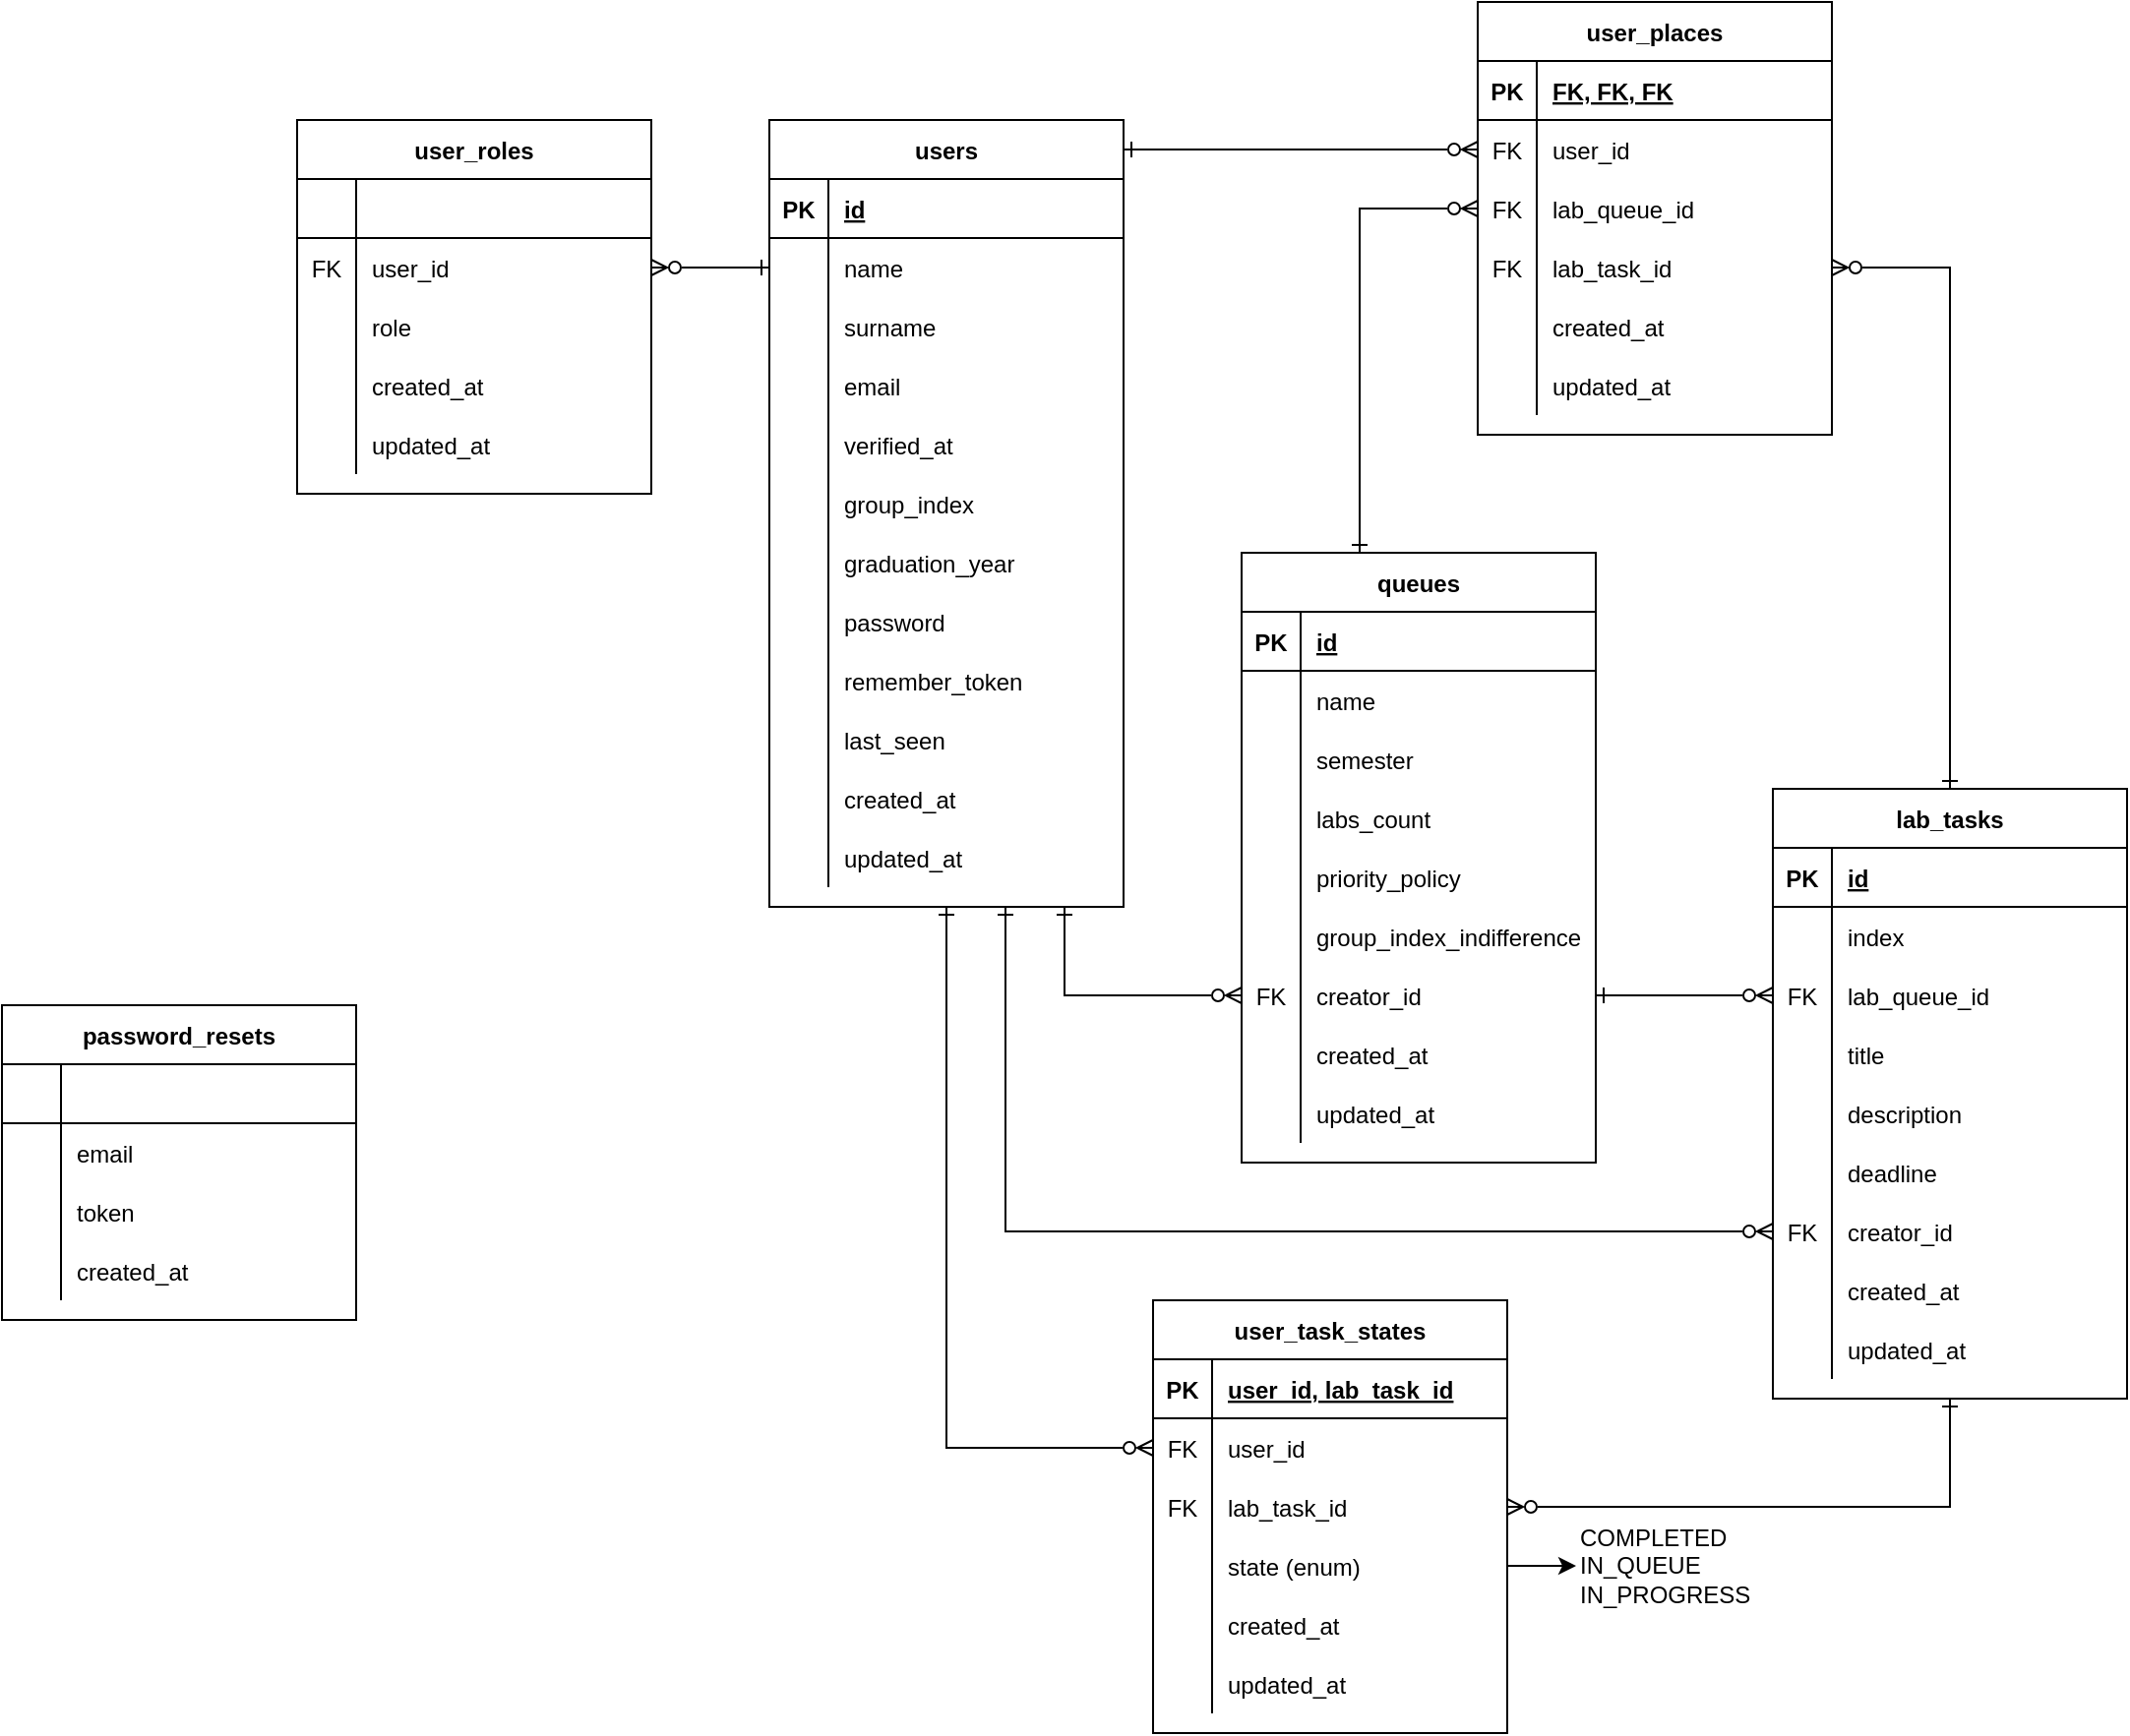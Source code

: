 <mxfile version="17.4.2" type="device"><diagram id="eSmCyZYWv-POi5Xibx4J" name="Page-1"><mxGraphModel dx="2073" dy="1035" grid="0" gridSize="10" guides="1" tooltips="1" connect="1" arrows="1" fold="1" page="0" pageScale="1" pageWidth="850" pageHeight="1100" math="0" shadow="0"><root><mxCell id="0"/><mxCell id="1" parent="0"/><mxCell id="dV7LH_QPgFNUmHeSNDw5-92" style="edgeStyle=orthogonalEdgeStyle;rounded=0;orthogonalLoop=1;jettySize=auto;html=1;startArrow=ERone;startFill=0;endArrow=ERzeroToMany;endFill=0;" parent="1" source="dV7LH_QPgFNUmHeSNDw5-1" target="dV7LH_QPgFNUmHeSNDw5-89" edge="1"><mxGeometry relative="1" as="geometry"><Array as="points"><mxPoint x="290" y="585"/></Array></mxGeometry></mxCell><mxCell id="4sEg2QqmneDxAvQaj70C-14" style="edgeStyle=orthogonalEdgeStyle;rounded=0;orthogonalLoop=1;jettySize=auto;html=1;endArrow=ERzeroToMany;endFill=0;startArrow=ERone;startFill=0;" parent="1" source="dV7LH_QPgFNUmHeSNDw5-1" target="4sEg2QqmneDxAvQaj70C-5" edge="1"><mxGeometry relative="1" as="geometry"><Array as="points"><mxPoint x="380" y="155"/><mxPoint x="380" y="155"/></Array></mxGeometry></mxCell><mxCell id="dV7LH_QPgFNUmHeSNDw5-1" value="users" style="shape=table;startSize=30;container=1;collapsible=1;childLayout=tableLayout;fixedRows=1;rowLines=0;fontStyle=1;align=center;resizeLast=1;" parent="1" vertex="1"><mxGeometry x="140" y="140" width="180" height="400" as="geometry"/></mxCell><mxCell id="dV7LH_QPgFNUmHeSNDw5-2" value="" style="shape=tableRow;horizontal=0;startSize=0;swimlaneHead=0;swimlaneBody=0;fillColor=none;collapsible=0;dropTarget=0;points=[[0,0.5],[1,0.5]];portConstraint=eastwest;top=0;left=0;right=0;bottom=1;" parent="dV7LH_QPgFNUmHeSNDw5-1" vertex="1"><mxGeometry y="30" width="180" height="30" as="geometry"/></mxCell><mxCell id="dV7LH_QPgFNUmHeSNDw5-3" value="PK" style="shape=partialRectangle;connectable=0;fillColor=none;top=0;left=0;bottom=0;right=0;fontStyle=1;overflow=hidden;" parent="dV7LH_QPgFNUmHeSNDw5-2" vertex="1"><mxGeometry width="30" height="30" as="geometry"><mxRectangle width="30" height="30" as="alternateBounds"/></mxGeometry></mxCell><mxCell id="dV7LH_QPgFNUmHeSNDw5-4" value="id" style="shape=partialRectangle;connectable=0;fillColor=none;top=0;left=0;bottom=0;right=0;align=left;spacingLeft=6;fontStyle=5;overflow=hidden;" parent="dV7LH_QPgFNUmHeSNDw5-2" vertex="1"><mxGeometry x="30" width="150" height="30" as="geometry"><mxRectangle width="150" height="30" as="alternateBounds"/></mxGeometry></mxCell><mxCell id="dV7LH_QPgFNUmHeSNDw5-5" value="" style="shape=tableRow;horizontal=0;startSize=0;swimlaneHead=0;swimlaneBody=0;fillColor=none;collapsible=0;dropTarget=0;points=[[0,0.5],[1,0.5]];portConstraint=eastwest;top=0;left=0;right=0;bottom=0;" parent="dV7LH_QPgFNUmHeSNDw5-1" vertex="1"><mxGeometry y="60" width="180" height="30" as="geometry"/></mxCell><mxCell id="dV7LH_QPgFNUmHeSNDw5-6" value="" style="shape=partialRectangle;connectable=0;fillColor=none;top=0;left=0;bottom=0;right=0;editable=1;overflow=hidden;" parent="dV7LH_QPgFNUmHeSNDw5-5" vertex="1"><mxGeometry width="30" height="30" as="geometry"><mxRectangle width="30" height="30" as="alternateBounds"/></mxGeometry></mxCell><mxCell id="dV7LH_QPgFNUmHeSNDw5-7" value="name" style="shape=partialRectangle;connectable=0;fillColor=none;top=0;left=0;bottom=0;right=0;align=left;spacingLeft=6;overflow=hidden;" parent="dV7LH_QPgFNUmHeSNDw5-5" vertex="1"><mxGeometry x="30" width="150" height="30" as="geometry"><mxRectangle width="150" height="30" as="alternateBounds"/></mxGeometry></mxCell><mxCell id="dV7LH_QPgFNUmHeSNDw5-8" value="" style="shape=tableRow;horizontal=0;startSize=0;swimlaneHead=0;swimlaneBody=0;fillColor=none;collapsible=0;dropTarget=0;points=[[0,0.5],[1,0.5]];portConstraint=eastwest;top=0;left=0;right=0;bottom=0;" parent="dV7LH_QPgFNUmHeSNDw5-1" vertex="1"><mxGeometry y="90" width="180" height="30" as="geometry"/></mxCell><mxCell id="dV7LH_QPgFNUmHeSNDw5-9" value="" style="shape=partialRectangle;connectable=0;fillColor=none;top=0;left=0;bottom=0;right=0;editable=1;overflow=hidden;" parent="dV7LH_QPgFNUmHeSNDw5-8" vertex="1"><mxGeometry width="30" height="30" as="geometry"><mxRectangle width="30" height="30" as="alternateBounds"/></mxGeometry></mxCell><mxCell id="dV7LH_QPgFNUmHeSNDw5-10" value="surname" style="shape=partialRectangle;connectable=0;fillColor=none;top=0;left=0;bottom=0;right=0;align=left;spacingLeft=6;overflow=hidden;" parent="dV7LH_QPgFNUmHeSNDw5-8" vertex="1"><mxGeometry x="30" width="150" height="30" as="geometry"><mxRectangle width="150" height="30" as="alternateBounds"/></mxGeometry></mxCell><mxCell id="dV7LH_QPgFNUmHeSNDw5-11" value="" style="shape=tableRow;horizontal=0;startSize=0;swimlaneHead=0;swimlaneBody=0;fillColor=none;collapsible=0;dropTarget=0;points=[[0,0.5],[1,0.5]];portConstraint=eastwest;top=0;left=0;right=0;bottom=0;" parent="dV7LH_QPgFNUmHeSNDw5-1" vertex="1"><mxGeometry y="120" width="180" height="30" as="geometry"/></mxCell><mxCell id="dV7LH_QPgFNUmHeSNDw5-12" value="" style="shape=partialRectangle;connectable=0;fillColor=none;top=0;left=0;bottom=0;right=0;editable=1;overflow=hidden;" parent="dV7LH_QPgFNUmHeSNDw5-11" vertex="1"><mxGeometry width="30" height="30" as="geometry"><mxRectangle width="30" height="30" as="alternateBounds"/></mxGeometry></mxCell><mxCell id="dV7LH_QPgFNUmHeSNDw5-13" value="email" style="shape=partialRectangle;connectable=0;fillColor=none;top=0;left=0;bottom=0;right=0;align=left;spacingLeft=6;overflow=hidden;" parent="dV7LH_QPgFNUmHeSNDw5-11" vertex="1"><mxGeometry x="30" width="150" height="30" as="geometry"><mxRectangle width="150" height="30" as="alternateBounds"/></mxGeometry></mxCell><mxCell id="dV7LH_QPgFNUmHeSNDw5-33" value="" style="shape=tableRow;horizontal=0;startSize=0;swimlaneHead=0;swimlaneBody=0;fillColor=none;collapsible=0;dropTarget=0;points=[[0,0.5],[1,0.5]];portConstraint=eastwest;top=0;left=0;right=0;bottom=0;" parent="dV7LH_QPgFNUmHeSNDw5-1" vertex="1"><mxGeometry y="150" width="180" height="30" as="geometry"/></mxCell><mxCell id="dV7LH_QPgFNUmHeSNDw5-34" value="" style="shape=partialRectangle;connectable=0;fillColor=none;top=0;left=0;bottom=0;right=0;editable=1;overflow=hidden;" parent="dV7LH_QPgFNUmHeSNDw5-33" vertex="1"><mxGeometry width="30" height="30" as="geometry"><mxRectangle width="30" height="30" as="alternateBounds"/></mxGeometry></mxCell><mxCell id="dV7LH_QPgFNUmHeSNDw5-35" value="verified_at" style="shape=partialRectangle;connectable=0;fillColor=none;top=0;left=0;bottom=0;right=0;align=left;spacingLeft=6;overflow=hidden;" parent="dV7LH_QPgFNUmHeSNDw5-33" vertex="1"><mxGeometry x="30" width="150" height="30" as="geometry"><mxRectangle width="150" height="30" as="alternateBounds"/></mxGeometry></mxCell><mxCell id="dV7LH_QPgFNUmHeSNDw5-14" value="" style="shape=tableRow;horizontal=0;startSize=0;swimlaneHead=0;swimlaneBody=0;fillColor=none;collapsible=0;dropTarget=0;points=[[0,0.5],[1,0.5]];portConstraint=eastwest;top=0;left=0;right=0;bottom=0;" parent="dV7LH_QPgFNUmHeSNDw5-1" vertex="1"><mxGeometry y="180" width="180" height="30" as="geometry"/></mxCell><mxCell id="dV7LH_QPgFNUmHeSNDw5-15" value="" style="shape=partialRectangle;connectable=0;fillColor=none;top=0;left=0;bottom=0;right=0;editable=1;overflow=hidden;" parent="dV7LH_QPgFNUmHeSNDw5-14" vertex="1"><mxGeometry width="30" height="30" as="geometry"><mxRectangle width="30" height="30" as="alternateBounds"/></mxGeometry></mxCell><mxCell id="dV7LH_QPgFNUmHeSNDw5-16" value="group_index" style="shape=partialRectangle;connectable=0;fillColor=none;top=0;left=0;bottom=0;right=0;align=left;spacingLeft=6;overflow=hidden;" parent="dV7LH_QPgFNUmHeSNDw5-14" vertex="1"><mxGeometry x="30" width="150" height="30" as="geometry"><mxRectangle width="150" height="30" as="alternateBounds"/></mxGeometry></mxCell><mxCell id="dV7LH_QPgFNUmHeSNDw5-36" value="" style="shape=tableRow;horizontal=0;startSize=0;swimlaneHead=0;swimlaneBody=0;fillColor=none;collapsible=0;dropTarget=0;points=[[0,0.5],[1,0.5]];portConstraint=eastwest;top=0;left=0;right=0;bottom=0;" parent="dV7LH_QPgFNUmHeSNDw5-1" vertex="1"><mxGeometry y="210" width="180" height="30" as="geometry"/></mxCell><mxCell id="dV7LH_QPgFNUmHeSNDw5-37" value="" style="shape=partialRectangle;connectable=0;fillColor=none;top=0;left=0;bottom=0;right=0;editable=1;overflow=hidden;" parent="dV7LH_QPgFNUmHeSNDw5-36" vertex="1"><mxGeometry width="30" height="30" as="geometry"><mxRectangle width="30" height="30" as="alternateBounds"/></mxGeometry></mxCell><mxCell id="dV7LH_QPgFNUmHeSNDw5-38" value="graduation_year" style="shape=partialRectangle;connectable=0;fillColor=none;top=0;left=0;bottom=0;right=0;align=left;spacingLeft=6;overflow=hidden;" parent="dV7LH_QPgFNUmHeSNDw5-36" vertex="1"><mxGeometry x="30" width="150" height="30" as="geometry"><mxRectangle width="150" height="30" as="alternateBounds"/></mxGeometry></mxCell><mxCell id="dV7LH_QPgFNUmHeSNDw5-39" value="" style="shape=tableRow;horizontal=0;startSize=0;swimlaneHead=0;swimlaneBody=0;fillColor=none;collapsible=0;dropTarget=0;points=[[0,0.5],[1,0.5]];portConstraint=eastwest;top=0;left=0;right=0;bottom=0;" parent="dV7LH_QPgFNUmHeSNDw5-1" vertex="1"><mxGeometry y="240" width="180" height="30" as="geometry"/></mxCell><mxCell id="dV7LH_QPgFNUmHeSNDw5-40" value="" style="shape=partialRectangle;connectable=0;fillColor=none;top=0;left=0;bottom=0;right=0;editable=1;overflow=hidden;" parent="dV7LH_QPgFNUmHeSNDw5-39" vertex="1"><mxGeometry width="30" height="30" as="geometry"><mxRectangle width="30" height="30" as="alternateBounds"/></mxGeometry></mxCell><mxCell id="dV7LH_QPgFNUmHeSNDw5-41" value="password" style="shape=partialRectangle;connectable=0;fillColor=none;top=0;left=0;bottom=0;right=0;align=left;spacingLeft=6;overflow=hidden;" parent="dV7LH_QPgFNUmHeSNDw5-39" vertex="1"><mxGeometry x="30" width="150" height="30" as="geometry"><mxRectangle width="150" height="30" as="alternateBounds"/></mxGeometry></mxCell><mxCell id="dV7LH_QPgFNUmHeSNDw5-45" value="" style="shape=tableRow;horizontal=0;startSize=0;swimlaneHead=0;swimlaneBody=0;fillColor=none;collapsible=0;dropTarget=0;points=[[0,0.5],[1,0.5]];portConstraint=eastwest;top=0;left=0;right=0;bottom=0;" parent="dV7LH_QPgFNUmHeSNDw5-1" vertex="1"><mxGeometry y="270" width="180" height="30" as="geometry"/></mxCell><mxCell id="dV7LH_QPgFNUmHeSNDw5-46" value="" style="shape=partialRectangle;connectable=0;fillColor=none;top=0;left=0;bottom=0;right=0;editable=1;overflow=hidden;" parent="dV7LH_QPgFNUmHeSNDw5-45" vertex="1"><mxGeometry width="30" height="30" as="geometry"><mxRectangle width="30" height="30" as="alternateBounds"/></mxGeometry></mxCell><mxCell id="dV7LH_QPgFNUmHeSNDw5-47" value="remember_token" style="shape=partialRectangle;connectable=0;fillColor=none;top=0;left=0;bottom=0;right=0;align=left;spacingLeft=6;overflow=hidden;" parent="dV7LH_QPgFNUmHeSNDw5-45" vertex="1"><mxGeometry x="30" width="150" height="30" as="geometry"><mxRectangle width="150" height="30" as="alternateBounds"/></mxGeometry></mxCell><mxCell id="dV7LH_QPgFNUmHeSNDw5-64" value="" style="shape=tableRow;horizontal=0;startSize=0;swimlaneHead=0;swimlaneBody=0;fillColor=none;collapsible=0;dropTarget=0;points=[[0,0.5],[1,0.5]];portConstraint=eastwest;top=0;left=0;right=0;bottom=0;" parent="dV7LH_QPgFNUmHeSNDw5-1" vertex="1"><mxGeometry y="300" width="180" height="30" as="geometry"/></mxCell><mxCell id="dV7LH_QPgFNUmHeSNDw5-65" value="" style="shape=partialRectangle;connectable=0;fillColor=none;top=0;left=0;bottom=0;right=0;editable=1;overflow=hidden;" parent="dV7LH_QPgFNUmHeSNDw5-64" vertex="1"><mxGeometry width="30" height="30" as="geometry"><mxRectangle width="30" height="30" as="alternateBounds"/></mxGeometry></mxCell><mxCell id="dV7LH_QPgFNUmHeSNDw5-66" value="last_seen" style="shape=partialRectangle;connectable=0;fillColor=none;top=0;left=0;bottom=0;right=0;align=left;spacingLeft=6;overflow=hidden;" parent="dV7LH_QPgFNUmHeSNDw5-64" vertex="1"><mxGeometry x="30" width="150" height="30" as="geometry"><mxRectangle width="150" height="30" as="alternateBounds"/></mxGeometry></mxCell><mxCell id="dV7LH_QPgFNUmHeSNDw5-42" value="" style="shape=tableRow;horizontal=0;startSize=0;swimlaneHead=0;swimlaneBody=0;fillColor=none;collapsible=0;dropTarget=0;points=[[0,0.5],[1,0.5]];portConstraint=eastwest;top=0;left=0;right=0;bottom=0;" parent="dV7LH_QPgFNUmHeSNDw5-1" vertex="1"><mxGeometry y="330" width="180" height="30" as="geometry"/></mxCell><mxCell id="dV7LH_QPgFNUmHeSNDw5-43" value="" style="shape=partialRectangle;connectable=0;fillColor=none;top=0;left=0;bottom=0;right=0;editable=1;overflow=hidden;" parent="dV7LH_QPgFNUmHeSNDw5-42" vertex="1"><mxGeometry width="30" height="30" as="geometry"><mxRectangle width="30" height="30" as="alternateBounds"/></mxGeometry></mxCell><mxCell id="dV7LH_QPgFNUmHeSNDw5-44" value="created_at" style="shape=partialRectangle;connectable=0;fillColor=none;top=0;left=0;bottom=0;right=0;align=left;spacingLeft=6;overflow=hidden;" parent="dV7LH_QPgFNUmHeSNDw5-42" vertex="1"><mxGeometry x="30" width="150" height="30" as="geometry"><mxRectangle width="150" height="30" as="alternateBounds"/></mxGeometry></mxCell><mxCell id="dV7LH_QPgFNUmHeSNDw5-48" value="" style="shape=tableRow;horizontal=0;startSize=0;swimlaneHead=0;swimlaneBody=0;fillColor=none;collapsible=0;dropTarget=0;points=[[0,0.5],[1,0.5]];portConstraint=eastwest;top=0;left=0;right=0;bottom=0;" parent="dV7LH_QPgFNUmHeSNDw5-1" vertex="1"><mxGeometry y="360" width="180" height="30" as="geometry"/></mxCell><mxCell id="dV7LH_QPgFNUmHeSNDw5-49" value="" style="shape=partialRectangle;connectable=0;fillColor=none;top=0;left=0;bottom=0;right=0;editable=1;overflow=hidden;" parent="dV7LH_QPgFNUmHeSNDw5-48" vertex="1"><mxGeometry width="30" height="30" as="geometry"><mxRectangle width="30" height="30" as="alternateBounds"/></mxGeometry></mxCell><mxCell id="dV7LH_QPgFNUmHeSNDw5-50" value="updated_at" style="shape=partialRectangle;connectable=0;fillColor=none;top=0;left=0;bottom=0;right=0;align=left;spacingLeft=6;overflow=hidden;" parent="dV7LH_QPgFNUmHeSNDw5-48" vertex="1"><mxGeometry x="30" width="150" height="30" as="geometry"><mxRectangle width="150" height="30" as="alternateBounds"/></mxGeometry></mxCell><mxCell id="dV7LH_QPgFNUmHeSNDw5-51" value="password_resets" style="shape=table;startSize=30;container=1;collapsible=1;childLayout=tableLayout;fixedRows=1;rowLines=0;fontStyle=1;align=center;resizeLast=1;" parent="1" vertex="1"><mxGeometry x="-250" y="590" width="180" height="160" as="geometry"/></mxCell><mxCell id="dV7LH_QPgFNUmHeSNDw5-52" value="" style="shape=tableRow;horizontal=0;startSize=0;swimlaneHead=0;swimlaneBody=0;fillColor=none;collapsible=0;dropTarget=0;points=[[0,0.5],[1,0.5]];portConstraint=eastwest;top=0;left=0;right=0;bottom=1;" parent="dV7LH_QPgFNUmHeSNDw5-51" vertex="1"><mxGeometry y="30" width="180" height="30" as="geometry"/></mxCell><mxCell id="dV7LH_QPgFNUmHeSNDw5-53" value="" style="shape=partialRectangle;connectable=0;fillColor=none;top=0;left=0;bottom=0;right=0;fontStyle=1;overflow=hidden;" parent="dV7LH_QPgFNUmHeSNDw5-52" vertex="1"><mxGeometry width="30" height="30" as="geometry"><mxRectangle width="30" height="30" as="alternateBounds"/></mxGeometry></mxCell><mxCell id="dV7LH_QPgFNUmHeSNDw5-54" value="" style="shape=partialRectangle;connectable=0;fillColor=none;top=0;left=0;bottom=0;right=0;align=left;spacingLeft=6;fontStyle=5;overflow=hidden;" parent="dV7LH_QPgFNUmHeSNDw5-52" vertex="1"><mxGeometry x="30" width="150" height="30" as="geometry"><mxRectangle width="150" height="30" as="alternateBounds"/></mxGeometry></mxCell><mxCell id="dV7LH_QPgFNUmHeSNDw5-55" value="" style="shape=tableRow;horizontal=0;startSize=0;swimlaneHead=0;swimlaneBody=0;fillColor=none;collapsible=0;dropTarget=0;points=[[0,0.5],[1,0.5]];portConstraint=eastwest;top=0;left=0;right=0;bottom=0;" parent="dV7LH_QPgFNUmHeSNDw5-51" vertex="1"><mxGeometry y="60" width="180" height="30" as="geometry"/></mxCell><mxCell id="dV7LH_QPgFNUmHeSNDw5-56" value="" style="shape=partialRectangle;connectable=0;fillColor=none;top=0;left=0;bottom=0;right=0;editable=1;overflow=hidden;" parent="dV7LH_QPgFNUmHeSNDw5-55" vertex="1"><mxGeometry width="30" height="30" as="geometry"><mxRectangle width="30" height="30" as="alternateBounds"/></mxGeometry></mxCell><mxCell id="dV7LH_QPgFNUmHeSNDw5-57" value="email" style="shape=partialRectangle;connectable=0;fillColor=none;top=0;left=0;bottom=0;right=0;align=left;spacingLeft=6;overflow=hidden;" parent="dV7LH_QPgFNUmHeSNDw5-55" vertex="1"><mxGeometry x="30" width="150" height="30" as="geometry"><mxRectangle width="150" height="30" as="alternateBounds"/></mxGeometry></mxCell><mxCell id="dV7LH_QPgFNUmHeSNDw5-58" value="" style="shape=tableRow;horizontal=0;startSize=0;swimlaneHead=0;swimlaneBody=0;fillColor=none;collapsible=0;dropTarget=0;points=[[0,0.5],[1,0.5]];portConstraint=eastwest;top=0;left=0;right=0;bottom=0;" parent="dV7LH_QPgFNUmHeSNDw5-51" vertex="1"><mxGeometry y="90" width="180" height="30" as="geometry"/></mxCell><mxCell id="dV7LH_QPgFNUmHeSNDw5-59" value="" style="shape=partialRectangle;connectable=0;fillColor=none;top=0;left=0;bottom=0;right=0;editable=1;overflow=hidden;" parent="dV7LH_QPgFNUmHeSNDw5-58" vertex="1"><mxGeometry width="30" height="30" as="geometry"><mxRectangle width="30" height="30" as="alternateBounds"/></mxGeometry></mxCell><mxCell id="dV7LH_QPgFNUmHeSNDw5-60" value="token" style="shape=partialRectangle;connectable=0;fillColor=none;top=0;left=0;bottom=0;right=0;align=left;spacingLeft=6;overflow=hidden;" parent="dV7LH_QPgFNUmHeSNDw5-58" vertex="1"><mxGeometry x="30" width="150" height="30" as="geometry"><mxRectangle width="150" height="30" as="alternateBounds"/></mxGeometry></mxCell><mxCell id="dV7LH_QPgFNUmHeSNDw5-61" value="" style="shape=tableRow;horizontal=0;startSize=0;swimlaneHead=0;swimlaneBody=0;fillColor=none;collapsible=0;dropTarget=0;points=[[0,0.5],[1,0.5]];portConstraint=eastwest;top=0;left=0;right=0;bottom=0;" parent="dV7LH_QPgFNUmHeSNDw5-51" vertex="1"><mxGeometry y="120" width="180" height="30" as="geometry"/></mxCell><mxCell id="dV7LH_QPgFNUmHeSNDw5-62" value="" style="shape=partialRectangle;connectable=0;fillColor=none;top=0;left=0;bottom=0;right=0;editable=1;overflow=hidden;" parent="dV7LH_QPgFNUmHeSNDw5-61" vertex="1"><mxGeometry width="30" height="30" as="geometry"><mxRectangle width="30" height="30" as="alternateBounds"/></mxGeometry></mxCell><mxCell id="dV7LH_QPgFNUmHeSNDw5-63" value="created_at" style="shape=partialRectangle;connectable=0;fillColor=none;top=0;left=0;bottom=0;right=0;align=left;spacingLeft=6;overflow=hidden;" parent="dV7LH_QPgFNUmHeSNDw5-61" vertex="1"><mxGeometry x="30" width="150" height="30" as="geometry"><mxRectangle width="150" height="30" as="alternateBounds"/></mxGeometry></mxCell><mxCell id="dV7LH_QPgFNUmHeSNDw5-67" value="queues" style="shape=table;startSize=30;container=1;collapsible=1;childLayout=tableLayout;fixedRows=1;rowLines=0;fontStyle=1;align=center;resizeLast=1;" parent="1" vertex="1"><mxGeometry x="380" y="360" width="180" height="310" as="geometry"/></mxCell><mxCell id="dV7LH_QPgFNUmHeSNDw5-68" value="" style="shape=tableRow;horizontal=0;startSize=0;swimlaneHead=0;swimlaneBody=0;fillColor=none;collapsible=0;dropTarget=0;points=[[0,0.5],[1,0.5]];portConstraint=eastwest;top=0;left=0;right=0;bottom=1;" parent="dV7LH_QPgFNUmHeSNDw5-67" vertex="1"><mxGeometry y="30" width="180" height="30" as="geometry"/></mxCell><mxCell id="dV7LH_QPgFNUmHeSNDw5-69" value="PK" style="shape=partialRectangle;connectable=0;fillColor=none;top=0;left=0;bottom=0;right=0;fontStyle=1;overflow=hidden;" parent="dV7LH_QPgFNUmHeSNDw5-68" vertex="1"><mxGeometry width="30" height="30" as="geometry"><mxRectangle width="30" height="30" as="alternateBounds"/></mxGeometry></mxCell><mxCell id="dV7LH_QPgFNUmHeSNDw5-70" value="id" style="shape=partialRectangle;connectable=0;fillColor=none;top=0;left=0;bottom=0;right=0;align=left;spacingLeft=6;fontStyle=5;overflow=hidden;" parent="dV7LH_QPgFNUmHeSNDw5-68" vertex="1"><mxGeometry x="30" width="150" height="30" as="geometry"><mxRectangle width="150" height="30" as="alternateBounds"/></mxGeometry></mxCell><mxCell id="dV7LH_QPgFNUmHeSNDw5-71" value="" style="shape=tableRow;horizontal=0;startSize=0;swimlaneHead=0;swimlaneBody=0;fillColor=none;collapsible=0;dropTarget=0;points=[[0,0.5],[1,0.5]];portConstraint=eastwest;top=0;left=0;right=0;bottom=0;" parent="dV7LH_QPgFNUmHeSNDw5-67" vertex="1"><mxGeometry y="60" width="180" height="30" as="geometry"/></mxCell><mxCell id="dV7LH_QPgFNUmHeSNDw5-72" value="" style="shape=partialRectangle;connectable=0;fillColor=none;top=0;left=0;bottom=0;right=0;editable=1;overflow=hidden;" parent="dV7LH_QPgFNUmHeSNDw5-71" vertex="1"><mxGeometry width="30" height="30" as="geometry"><mxRectangle width="30" height="30" as="alternateBounds"/></mxGeometry></mxCell><mxCell id="dV7LH_QPgFNUmHeSNDw5-73" value="name" style="shape=partialRectangle;connectable=0;fillColor=none;top=0;left=0;bottom=0;right=0;align=left;spacingLeft=6;overflow=hidden;" parent="dV7LH_QPgFNUmHeSNDw5-71" vertex="1"><mxGeometry x="30" width="150" height="30" as="geometry"><mxRectangle width="150" height="30" as="alternateBounds"/></mxGeometry></mxCell><mxCell id="dV7LH_QPgFNUmHeSNDw5-93" value="" style="shape=tableRow;horizontal=0;startSize=0;swimlaneHead=0;swimlaneBody=0;fillColor=none;collapsible=0;dropTarget=0;points=[[0,0.5],[1,0.5]];portConstraint=eastwest;top=0;left=0;right=0;bottom=0;" parent="dV7LH_QPgFNUmHeSNDw5-67" vertex="1"><mxGeometry y="90" width="180" height="30" as="geometry"/></mxCell><mxCell id="dV7LH_QPgFNUmHeSNDw5-94" value="" style="shape=partialRectangle;connectable=0;fillColor=none;top=0;left=0;bottom=0;right=0;editable=1;overflow=hidden;" parent="dV7LH_QPgFNUmHeSNDw5-93" vertex="1"><mxGeometry width="30" height="30" as="geometry"><mxRectangle width="30" height="30" as="alternateBounds"/></mxGeometry></mxCell><mxCell id="dV7LH_QPgFNUmHeSNDw5-95" value="semester" style="shape=partialRectangle;connectable=0;fillColor=none;top=0;left=0;bottom=0;right=0;align=left;spacingLeft=6;overflow=hidden;" parent="dV7LH_QPgFNUmHeSNDw5-93" vertex="1"><mxGeometry x="30" width="150" height="30" as="geometry"><mxRectangle width="150" height="30" as="alternateBounds"/></mxGeometry></mxCell><mxCell id="dV7LH_QPgFNUmHeSNDw5-74" value="" style="shape=tableRow;horizontal=0;startSize=0;swimlaneHead=0;swimlaneBody=0;fillColor=none;collapsible=0;dropTarget=0;points=[[0,0.5],[1,0.5]];portConstraint=eastwest;top=0;left=0;right=0;bottom=0;" parent="dV7LH_QPgFNUmHeSNDw5-67" vertex="1"><mxGeometry y="120" width="180" height="30" as="geometry"/></mxCell><mxCell id="dV7LH_QPgFNUmHeSNDw5-75" value="" style="shape=partialRectangle;connectable=0;fillColor=none;top=0;left=0;bottom=0;right=0;editable=1;overflow=hidden;" parent="dV7LH_QPgFNUmHeSNDw5-74" vertex="1"><mxGeometry width="30" height="30" as="geometry"><mxRectangle width="30" height="30" as="alternateBounds"/></mxGeometry></mxCell><mxCell id="dV7LH_QPgFNUmHeSNDw5-76" value="labs_count" style="shape=partialRectangle;connectable=0;fillColor=none;top=0;left=0;bottom=0;right=0;align=left;spacingLeft=6;overflow=hidden;" parent="dV7LH_QPgFNUmHeSNDw5-74" vertex="1"><mxGeometry x="30" width="150" height="30" as="geometry"><mxRectangle width="150" height="30" as="alternateBounds"/></mxGeometry></mxCell><mxCell id="dV7LH_QPgFNUmHeSNDw5-77" value="" style="shape=tableRow;horizontal=0;startSize=0;swimlaneHead=0;swimlaneBody=0;fillColor=none;collapsible=0;dropTarget=0;points=[[0,0.5],[1,0.5]];portConstraint=eastwest;top=0;left=0;right=0;bottom=0;" parent="dV7LH_QPgFNUmHeSNDw5-67" vertex="1"><mxGeometry y="150" width="180" height="30" as="geometry"/></mxCell><mxCell id="dV7LH_QPgFNUmHeSNDw5-78" value="" style="shape=partialRectangle;connectable=0;fillColor=none;top=0;left=0;bottom=0;right=0;editable=1;overflow=hidden;" parent="dV7LH_QPgFNUmHeSNDw5-77" vertex="1"><mxGeometry width="30" height="30" as="geometry"><mxRectangle width="30" height="30" as="alternateBounds"/></mxGeometry></mxCell><mxCell id="dV7LH_QPgFNUmHeSNDw5-79" value="priority_policy" style="shape=partialRectangle;connectable=0;fillColor=none;top=0;left=0;bottom=0;right=0;align=left;spacingLeft=6;overflow=hidden;" parent="dV7LH_QPgFNUmHeSNDw5-77" vertex="1"><mxGeometry x="30" width="150" height="30" as="geometry"><mxRectangle width="150" height="30" as="alternateBounds"/></mxGeometry></mxCell><mxCell id="dV7LH_QPgFNUmHeSNDw5-80" value="" style="shape=tableRow;horizontal=0;startSize=0;swimlaneHead=0;swimlaneBody=0;fillColor=none;collapsible=0;dropTarget=0;points=[[0,0.5],[1,0.5]];portConstraint=eastwest;top=0;left=0;right=0;bottom=0;" parent="dV7LH_QPgFNUmHeSNDw5-67" vertex="1"><mxGeometry y="180" width="180" height="30" as="geometry"/></mxCell><mxCell id="dV7LH_QPgFNUmHeSNDw5-81" value="" style="shape=partialRectangle;connectable=0;fillColor=none;top=0;left=0;bottom=0;right=0;editable=1;overflow=hidden;" parent="dV7LH_QPgFNUmHeSNDw5-80" vertex="1"><mxGeometry width="30" height="30" as="geometry"><mxRectangle width="30" height="30" as="alternateBounds"/></mxGeometry></mxCell><mxCell id="dV7LH_QPgFNUmHeSNDw5-82" value="group_index_indifference" style="shape=partialRectangle;connectable=0;fillColor=none;top=0;left=0;bottom=0;right=0;align=left;spacingLeft=6;overflow=hidden;" parent="dV7LH_QPgFNUmHeSNDw5-80" vertex="1"><mxGeometry x="30" width="150" height="30" as="geometry"><mxRectangle width="150" height="30" as="alternateBounds"/></mxGeometry></mxCell><mxCell id="dV7LH_QPgFNUmHeSNDw5-89" value="" style="shape=tableRow;horizontal=0;startSize=0;swimlaneHead=0;swimlaneBody=0;fillColor=none;collapsible=0;dropTarget=0;points=[[0,0.5],[1,0.5]];portConstraint=eastwest;top=0;left=0;right=0;bottom=0;" parent="dV7LH_QPgFNUmHeSNDw5-67" vertex="1"><mxGeometry y="210" width="180" height="30" as="geometry"/></mxCell><mxCell id="dV7LH_QPgFNUmHeSNDw5-90" value="FK" style="shape=partialRectangle;connectable=0;fillColor=none;top=0;left=0;bottom=0;right=0;editable=1;overflow=hidden;" parent="dV7LH_QPgFNUmHeSNDw5-89" vertex="1"><mxGeometry width="30" height="30" as="geometry"><mxRectangle width="30" height="30" as="alternateBounds"/></mxGeometry></mxCell><mxCell id="dV7LH_QPgFNUmHeSNDw5-91" value="creator_id" style="shape=partialRectangle;connectable=0;fillColor=none;top=0;left=0;bottom=0;right=0;align=left;spacingLeft=6;overflow=hidden;" parent="dV7LH_QPgFNUmHeSNDw5-89" vertex="1"><mxGeometry x="30" width="150" height="30" as="geometry"><mxRectangle width="150" height="30" as="alternateBounds"/></mxGeometry></mxCell><mxCell id="dV7LH_QPgFNUmHeSNDw5-83" value="" style="shape=tableRow;horizontal=0;startSize=0;swimlaneHead=0;swimlaneBody=0;fillColor=none;collapsible=0;dropTarget=0;points=[[0,0.5],[1,0.5]];portConstraint=eastwest;top=0;left=0;right=0;bottom=0;" parent="dV7LH_QPgFNUmHeSNDw5-67" vertex="1"><mxGeometry y="240" width="180" height="30" as="geometry"/></mxCell><mxCell id="dV7LH_QPgFNUmHeSNDw5-84" value="" style="shape=partialRectangle;connectable=0;fillColor=none;top=0;left=0;bottom=0;right=0;editable=1;overflow=hidden;" parent="dV7LH_QPgFNUmHeSNDw5-83" vertex="1"><mxGeometry width="30" height="30" as="geometry"><mxRectangle width="30" height="30" as="alternateBounds"/></mxGeometry></mxCell><mxCell id="dV7LH_QPgFNUmHeSNDw5-85" value="created_at" style="shape=partialRectangle;connectable=0;fillColor=none;top=0;left=0;bottom=0;right=0;align=left;spacingLeft=6;overflow=hidden;" parent="dV7LH_QPgFNUmHeSNDw5-83" vertex="1"><mxGeometry x="30" width="150" height="30" as="geometry"><mxRectangle width="150" height="30" as="alternateBounds"/></mxGeometry></mxCell><mxCell id="dV7LH_QPgFNUmHeSNDw5-86" value="" style="shape=tableRow;horizontal=0;startSize=0;swimlaneHead=0;swimlaneBody=0;fillColor=none;collapsible=0;dropTarget=0;points=[[0,0.5],[1,0.5]];portConstraint=eastwest;top=0;left=0;right=0;bottom=0;" parent="dV7LH_QPgFNUmHeSNDw5-67" vertex="1"><mxGeometry y="270" width="180" height="30" as="geometry"/></mxCell><mxCell id="dV7LH_QPgFNUmHeSNDw5-87" value="" style="shape=partialRectangle;connectable=0;fillColor=none;top=0;left=0;bottom=0;right=0;editable=1;overflow=hidden;" parent="dV7LH_QPgFNUmHeSNDw5-86" vertex="1"><mxGeometry width="30" height="30" as="geometry"><mxRectangle width="30" height="30" as="alternateBounds"/></mxGeometry></mxCell><mxCell id="dV7LH_QPgFNUmHeSNDw5-88" value="updated_at" style="shape=partialRectangle;connectable=0;fillColor=none;top=0;left=0;bottom=0;right=0;align=left;spacingLeft=6;overflow=hidden;" parent="dV7LH_QPgFNUmHeSNDw5-86" vertex="1"><mxGeometry x="30" width="150" height="30" as="geometry"><mxRectangle width="150" height="30" as="alternateBounds"/></mxGeometry></mxCell><mxCell id="dV7LH_QPgFNUmHeSNDw5-112" style="edgeStyle=orthogonalEdgeStyle;rounded=0;orthogonalLoop=1;jettySize=auto;html=1;startArrow=ERone;startFill=0;endArrow=ERzeroToMany;endFill=0;" parent="1" source="dV7LH_QPgFNUmHeSNDw5-1" target="dV7LH_QPgFNUmHeSNDw5-100" edge="1"><mxGeometry relative="1" as="geometry"><Array as="points"><mxPoint x="120" y="215"/><mxPoint x="120" y="215"/></Array></mxGeometry></mxCell><mxCell id="dV7LH_QPgFNUmHeSNDw5-96" value="user_roles" style="shape=table;startSize=30;container=1;collapsible=1;childLayout=tableLayout;fixedRows=1;rowLines=0;fontStyle=1;align=center;resizeLast=1;" parent="1" vertex="1"><mxGeometry x="-100" y="140" width="180" height="190" as="geometry"/></mxCell><mxCell id="dV7LH_QPgFNUmHeSNDw5-97" value="" style="shape=tableRow;horizontal=0;startSize=0;swimlaneHead=0;swimlaneBody=0;fillColor=none;collapsible=0;dropTarget=0;points=[[0,0.5],[1,0.5]];portConstraint=eastwest;top=0;left=0;right=0;bottom=1;" parent="dV7LH_QPgFNUmHeSNDw5-96" vertex="1"><mxGeometry y="30" width="180" height="30" as="geometry"/></mxCell><mxCell id="dV7LH_QPgFNUmHeSNDw5-98" value="" style="shape=partialRectangle;connectable=0;fillColor=none;top=0;left=0;bottom=0;right=0;fontStyle=1;overflow=hidden;" parent="dV7LH_QPgFNUmHeSNDw5-97" vertex="1"><mxGeometry width="30" height="30" as="geometry"><mxRectangle width="30" height="30" as="alternateBounds"/></mxGeometry></mxCell><mxCell id="dV7LH_QPgFNUmHeSNDw5-99" value="" style="shape=partialRectangle;connectable=0;fillColor=none;top=0;left=0;bottom=0;right=0;align=left;spacingLeft=6;fontStyle=5;overflow=hidden;" parent="dV7LH_QPgFNUmHeSNDw5-97" vertex="1"><mxGeometry x="30" width="150" height="30" as="geometry"><mxRectangle width="150" height="30" as="alternateBounds"/></mxGeometry></mxCell><mxCell id="dV7LH_QPgFNUmHeSNDw5-100" value="" style="shape=tableRow;horizontal=0;startSize=0;swimlaneHead=0;swimlaneBody=0;fillColor=none;collapsible=0;dropTarget=0;points=[[0,0.5],[1,0.5]];portConstraint=eastwest;top=0;left=0;right=0;bottom=0;" parent="dV7LH_QPgFNUmHeSNDw5-96" vertex="1"><mxGeometry y="60" width="180" height="30" as="geometry"/></mxCell><mxCell id="dV7LH_QPgFNUmHeSNDw5-101" value="FK" style="shape=partialRectangle;connectable=0;fillColor=none;top=0;left=0;bottom=0;right=0;editable=1;overflow=hidden;" parent="dV7LH_QPgFNUmHeSNDw5-100" vertex="1"><mxGeometry width="30" height="30" as="geometry"><mxRectangle width="30" height="30" as="alternateBounds"/></mxGeometry></mxCell><mxCell id="dV7LH_QPgFNUmHeSNDw5-102" value="user_id" style="shape=partialRectangle;connectable=0;fillColor=none;top=0;left=0;bottom=0;right=0;align=left;spacingLeft=6;overflow=hidden;" parent="dV7LH_QPgFNUmHeSNDw5-100" vertex="1"><mxGeometry x="30" width="150" height="30" as="geometry"><mxRectangle width="150" height="30" as="alternateBounds"/></mxGeometry></mxCell><mxCell id="dV7LH_QPgFNUmHeSNDw5-103" value="" style="shape=tableRow;horizontal=0;startSize=0;swimlaneHead=0;swimlaneBody=0;fillColor=none;collapsible=0;dropTarget=0;points=[[0,0.5],[1,0.5]];portConstraint=eastwest;top=0;left=0;right=0;bottom=0;" parent="dV7LH_QPgFNUmHeSNDw5-96" vertex="1"><mxGeometry y="90" width="180" height="30" as="geometry"/></mxCell><mxCell id="dV7LH_QPgFNUmHeSNDw5-104" value="" style="shape=partialRectangle;connectable=0;fillColor=none;top=0;left=0;bottom=0;right=0;editable=1;overflow=hidden;" parent="dV7LH_QPgFNUmHeSNDw5-103" vertex="1"><mxGeometry width="30" height="30" as="geometry"><mxRectangle width="30" height="30" as="alternateBounds"/></mxGeometry></mxCell><mxCell id="dV7LH_QPgFNUmHeSNDw5-105" value="role" style="shape=partialRectangle;connectable=0;fillColor=none;top=0;left=0;bottom=0;right=0;align=left;spacingLeft=6;overflow=hidden;" parent="dV7LH_QPgFNUmHeSNDw5-103" vertex="1"><mxGeometry x="30" width="150" height="30" as="geometry"><mxRectangle width="150" height="30" as="alternateBounds"/></mxGeometry></mxCell><mxCell id="dV7LH_QPgFNUmHeSNDw5-106" value="" style="shape=tableRow;horizontal=0;startSize=0;swimlaneHead=0;swimlaneBody=0;fillColor=none;collapsible=0;dropTarget=0;points=[[0,0.5],[1,0.5]];portConstraint=eastwest;top=0;left=0;right=0;bottom=0;" parent="dV7LH_QPgFNUmHeSNDw5-96" vertex="1"><mxGeometry y="120" width="180" height="30" as="geometry"/></mxCell><mxCell id="dV7LH_QPgFNUmHeSNDw5-107" value="" style="shape=partialRectangle;connectable=0;fillColor=none;top=0;left=0;bottom=0;right=0;editable=1;overflow=hidden;" parent="dV7LH_QPgFNUmHeSNDw5-106" vertex="1"><mxGeometry width="30" height="30" as="geometry"><mxRectangle width="30" height="30" as="alternateBounds"/></mxGeometry></mxCell><mxCell id="dV7LH_QPgFNUmHeSNDw5-108" value="created_at" style="shape=partialRectangle;connectable=0;fillColor=none;top=0;left=0;bottom=0;right=0;align=left;spacingLeft=6;overflow=hidden;" parent="dV7LH_QPgFNUmHeSNDw5-106" vertex="1"><mxGeometry x="30" width="150" height="30" as="geometry"><mxRectangle width="150" height="30" as="alternateBounds"/></mxGeometry></mxCell><mxCell id="dV7LH_QPgFNUmHeSNDw5-109" value="" style="shape=tableRow;horizontal=0;startSize=0;swimlaneHead=0;swimlaneBody=0;fillColor=none;collapsible=0;dropTarget=0;points=[[0,0.5],[1,0.5]];portConstraint=eastwest;top=0;left=0;right=0;bottom=0;" parent="dV7LH_QPgFNUmHeSNDw5-96" vertex="1"><mxGeometry y="150" width="180" height="30" as="geometry"/></mxCell><mxCell id="dV7LH_QPgFNUmHeSNDw5-110" value="" style="shape=partialRectangle;connectable=0;fillColor=none;top=0;left=0;bottom=0;right=0;editable=1;overflow=hidden;" parent="dV7LH_QPgFNUmHeSNDw5-109" vertex="1"><mxGeometry width="30" height="30" as="geometry"><mxRectangle width="30" height="30" as="alternateBounds"/></mxGeometry></mxCell><mxCell id="dV7LH_QPgFNUmHeSNDw5-111" value="updated_at" style="shape=partialRectangle;connectable=0;fillColor=none;top=0;left=0;bottom=0;right=0;align=left;spacingLeft=6;overflow=hidden;" parent="dV7LH_QPgFNUmHeSNDw5-109" vertex="1"><mxGeometry x="30" width="150" height="30" as="geometry"><mxRectangle width="150" height="30" as="alternateBounds"/></mxGeometry></mxCell><mxCell id="4sEg2QqmneDxAvQaj70C-1" value="user_places" style="shape=table;startSize=30;container=1;collapsible=1;childLayout=tableLayout;fixedRows=1;rowLines=0;fontStyle=1;align=center;resizeLast=1;" parent="1" vertex="1"><mxGeometry x="500" y="80" width="180" height="220" as="geometry"/></mxCell><mxCell id="4sEg2QqmneDxAvQaj70C-2" value="" style="shape=tableRow;horizontal=0;startSize=0;swimlaneHead=0;swimlaneBody=0;fillColor=none;collapsible=0;dropTarget=0;points=[[0,0.5],[1,0.5]];portConstraint=eastwest;top=0;left=0;right=0;bottom=1;" parent="4sEg2QqmneDxAvQaj70C-1" vertex="1"><mxGeometry y="30" width="180" height="30" as="geometry"/></mxCell><mxCell id="4sEg2QqmneDxAvQaj70C-3" value="PK" style="shape=partialRectangle;connectable=0;fillColor=none;top=0;left=0;bottom=0;right=0;fontStyle=1;overflow=hidden;" parent="4sEg2QqmneDxAvQaj70C-2" vertex="1"><mxGeometry width="30" height="30" as="geometry"><mxRectangle width="30" height="30" as="alternateBounds"/></mxGeometry></mxCell><mxCell id="4sEg2QqmneDxAvQaj70C-4" value="FK, FK, FK" style="shape=partialRectangle;connectable=0;fillColor=none;top=0;left=0;bottom=0;right=0;align=left;spacingLeft=6;fontStyle=5;overflow=hidden;" parent="4sEg2QqmneDxAvQaj70C-2" vertex="1"><mxGeometry x="30" width="150" height="30" as="geometry"><mxRectangle width="150" height="30" as="alternateBounds"/></mxGeometry></mxCell><mxCell id="4sEg2QqmneDxAvQaj70C-5" value="" style="shape=tableRow;horizontal=0;startSize=0;swimlaneHead=0;swimlaneBody=0;fillColor=none;collapsible=0;dropTarget=0;points=[[0,0.5],[1,0.5]];portConstraint=eastwest;top=0;left=0;right=0;bottom=0;" parent="4sEg2QqmneDxAvQaj70C-1" vertex="1"><mxGeometry y="60" width="180" height="30" as="geometry"/></mxCell><mxCell id="4sEg2QqmneDxAvQaj70C-6" value="FK" style="shape=partialRectangle;connectable=0;fillColor=none;top=0;left=0;bottom=0;right=0;editable=1;overflow=hidden;" parent="4sEg2QqmneDxAvQaj70C-5" vertex="1"><mxGeometry width="30" height="30" as="geometry"><mxRectangle width="30" height="30" as="alternateBounds"/></mxGeometry></mxCell><mxCell id="4sEg2QqmneDxAvQaj70C-7" value="user_id" style="shape=partialRectangle;connectable=0;fillColor=none;top=0;left=0;bottom=0;right=0;align=left;spacingLeft=6;overflow=hidden;" parent="4sEg2QqmneDxAvQaj70C-5" vertex="1"><mxGeometry x="30" width="150" height="30" as="geometry"><mxRectangle width="150" height="30" as="alternateBounds"/></mxGeometry></mxCell><mxCell id="4sEg2QqmneDxAvQaj70C-8" value="" style="shape=tableRow;horizontal=0;startSize=0;swimlaneHead=0;swimlaneBody=0;fillColor=none;collapsible=0;dropTarget=0;points=[[0,0.5],[1,0.5]];portConstraint=eastwest;top=0;left=0;right=0;bottom=0;" parent="4sEg2QqmneDxAvQaj70C-1" vertex="1"><mxGeometry y="90" width="180" height="30" as="geometry"/></mxCell><mxCell id="4sEg2QqmneDxAvQaj70C-9" value="FK" style="shape=partialRectangle;connectable=0;fillColor=none;top=0;left=0;bottom=0;right=0;editable=1;overflow=hidden;" parent="4sEg2QqmneDxAvQaj70C-8" vertex="1"><mxGeometry width="30" height="30" as="geometry"><mxRectangle width="30" height="30" as="alternateBounds"/></mxGeometry></mxCell><mxCell id="4sEg2QqmneDxAvQaj70C-10" value="lab_queue_id" style="shape=partialRectangle;connectable=0;fillColor=none;top=0;left=0;bottom=0;right=0;align=left;spacingLeft=6;overflow=hidden;" parent="4sEg2QqmneDxAvQaj70C-8" vertex="1"><mxGeometry x="30" width="150" height="30" as="geometry"><mxRectangle width="150" height="30" as="alternateBounds"/></mxGeometry></mxCell><mxCell id="4sEg2QqmneDxAvQaj70C-11" value="" style="shape=tableRow;horizontal=0;startSize=0;swimlaneHead=0;swimlaneBody=0;fillColor=none;collapsible=0;dropTarget=0;points=[[0,0.5],[1,0.5]];portConstraint=eastwest;top=0;left=0;right=0;bottom=0;" parent="4sEg2QqmneDxAvQaj70C-1" vertex="1"><mxGeometry y="120" width="180" height="30" as="geometry"/></mxCell><mxCell id="4sEg2QqmneDxAvQaj70C-12" value="FK" style="shape=partialRectangle;connectable=0;fillColor=none;top=0;left=0;bottom=0;right=0;editable=1;overflow=hidden;" parent="4sEg2QqmneDxAvQaj70C-11" vertex="1"><mxGeometry width="30" height="30" as="geometry"><mxRectangle width="30" height="30" as="alternateBounds"/></mxGeometry></mxCell><mxCell id="4sEg2QqmneDxAvQaj70C-13" value="lab_task_id" style="shape=partialRectangle;connectable=0;fillColor=none;top=0;left=0;bottom=0;right=0;align=left;spacingLeft=6;overflow=hidden;" parent="4sEg2QqmneDxAvQaj70C-11" vertex="1"><mxGeometry x="30" width="150" height="30" as="geometry"><mxRectangle width="150" height="30" as="alternateBounds"/></mxGeometry></mxCell><mxCell id="4sEg2QqmneDxAvQaj70C-21" value="" style="shape=tableRow;horizontal=0;startSize=0;swimlaneHead=0;swimlaneBody=0;fillColor=none;collapsible=0;dropTarget=0;points=[[0,0.5],[1,0.5]];portConstraint=eastwest;top=0;left=0;right=0;bottom=0;" parent="4sEg2QqmneDxAvQaj70C-1" vertex="1"><mxGeometry y="150" width="180" height="30" as="geometry"/></mxCell><mxCell id="4sEg2QqmneDxAvQaj70C-22" value="" style="shape=partialRectangle;connectable=0;fillColor=none;top=0;left=0;bottom=0;right=0;editable=1;overflow=hidden;" parent="4sEg2QqmneDxAvQaj70C-21" vertex="1"><mxGeometry width="30" height="30" as="geometry"><mxRectangle width="30" height="30" as="alternateBounds"/></mxGeometry></mxCell><mxCell id="4sEg2QqmneDxAvQaj70C-23" value="created_at" style="shape=partialRectangle;connectable=0;fillColor=none;top=0;left=0;bottom=0;right=0;align=left;spacingLeft=6;overflow=hidden;" parent="4sEg2QqmneDxAvQaj70C-21" vertex="1"><mxGeometry x="30" width="150" height="30" as="geometry"><mxRectangle width="150" height="30" as="alternateBounds"/></mxGeometry></mxCell><mxCell id="4sEg2QqmneDxAvQaj70C-15" value="" style="shape=tableRow;horizontal=0;startSize=0;swimlaneHead=0;swimlaneBody=0;fillColor=none;collapsible=0;dropTarget=0;points=[[0,0.5],[1,0.5]];portConstraint=eastwest;top=0;left=0;right=0;bottom=0;" parent="4sEg2QqmneDxAvQaj70C-1" vertex="1"><mxGeometry y="180" width="180" height="30" as="geometry"/></mxCell><mxCell id="4sEg2QqmneDxAvQaj70C-16" value="" style="shape=partialRectangle;connectable=0;fillColor=none;top=0;left=0;bottom=0;right=0;editable=1;overflow=hidden;" parent="4sEg2QqmneDxAvQaj70C-15" vertex="1"><mxGeometry width="30" height="30" as="geometry"><mxRectangle width="30" height="30" as="alternateBounds"/></mxGeometry></mxCell><mxCell id="4sEg2QqmneDxAvQaj70C-17" value="updated_at" style="shape=partialRectangle;connectable=0;fillColor=none;top=0;left=0;bottom=0;right=0;align=left;spacingLeft=6;overflow=hidden;" parent="4sEg2QqmneDxAvQaj70C-15" vertex="1"><mxGeometry x="30" width="150" height="30" as="geometry"><mxRectangle width="150" height="30" as="alternateBounds"/></mxGeometry></mxCell><mxCell id="4sEg2QqmneDxAvQaj70C-18" style="edgeStyle=orthogonalEdgeStyle;rounded=0;orthogonalLoop=1;jettySize=auto;html=1;startArrow=ERone;startFill=0;endArrow=ERzeroToMany;endFill=0;" parent="1" source="dV7LH_QPgFNUmHeSNDw5-67" target="4sEg2QqmneDxAvQaj70C-8" edge="1"><mxGeometry relative="1" as="geometry"><Array as="points"><mxPoint x="440" y="185"/></Array></mxGeometry></mxCell><mxCell id="4sEg2QqmneDxAvQaj70C-24" value="lab_tasks" style="shape=table;startSize=30;container=1;collapsible=1;childLayout=tableLayout;fixedRows=1;rowLines=0;fontStyle=1;align=center;resizeLast=1;" parent="1" vertex="1"><mxGeometry x="650" y="480" width="180" height="310" as="geometry"/></mxCell><mxCell id="4sEg2QqmneDxAvQaj70C-25" value="" style="shape=tableRow;horizontal=0;startSize=0;swimlaneHead=0;swimlaneBody=0;fillColor=none;collapsible=0;dropTarget=0;points=[[0,0.5],[1,0.5]];portConstraint=eastwest;top=0;left=0;right=0;bottom=1;" parent="4sEg2QqmneDxAvQaj70C-24" vertex="1"><mxGeometry y="30" width="180" height="30" as="geometry"/></mxCell><mxCell id="4sEg2QqmneDxAvQaj70C-26" value="PK" style="shape=partialRectangle;connectable=0;fillColor=none;top=0;left=0;bottom=0;right=0;fontStyle=1;overflow=hidden;" parent="4sEg2QqmneDxAvQaj70C-25" vertex="1"><mxGeometry width="30" height="30" as="geometry"><mxRectangle width="30" height="30" as="alternateBounds"/></mxGeometry></mxCell><mxCell id="4sEg2QqmneDxAvQaj70C-27" value="id" style="shape=partialRectangle;connectable=0;fillColor=none;top=0;left=0;bottom=0;right=0;align=left;spacingLeft=6;fontStyle=5;overflow=hidden;" parent="4sEg2QqmneDxAvQaj70C-25" vertex="1"><mxGeometry x="30" width="150" height="30" as="geometry"><mxRectangle width="150" height="30" as="alternateBounds"/></mxGeometry></mxCell><mxCell id="4sEg2QqmneDxAvQaj70C-28" value="" style="shape=tableRow;horizontal=0;startSize=0;swimlaneHead=0;swimlaneBody=0;fillColor=none;collapsible=0;dropTarget=0;points=[[0,0.5],[1,0.5]];portConstraint=eastwest;top=0;left=0;right=0;bottom=0;" parent="4sEg2QqmneDxAvQaj70C-24" vertex="1"><mxGeometry y="60" width="180" height="30" as="geometry"/></mxCell><mxCell id="4sEg2QqmneDxAvQaj70C-29" value="" style="shape=partialRectangle;connectable=0;fillColor=none;top=0;left=0;bottom=0;right=0;editable=1;overflow=hidden;" parent="4sEg2QqmneDxAvQaj70C-28" vertex="1"><mxGeometry width="30" height="30" as="geometry"><mxRectangle width="30" height="30" as="alternateBounds"/></mxGeometry></mxCell><mxCell id="4sEg2QqmneDxAvQaj70C-30" value="index" style="shape=partialRectangle;connectable=0;fillColor=none;top=0;left=0;bottom=0;right=0;align=left;spacingLeft=6;overflow=hidden;" parent="4sEg2QqmneDxAvQaj70C-28" vertex="1"><mxGeometry x="30" width="150" height="30" as="geometry"><mxRectangle width="150" height="30" as="alternateBounds"/></mxGeometry></mxCell><mxCell id="4sEg2QqmneDxAvQaj70C-49" value="" style="shape=tableRow;horizontal=0;startSize=0;swimlaneHead=0;swimlaneBody=0;fillColor=none;collapsible=0;dropTarget=0;points=[[0,0.5],[1,0.5]];portConstraint=eastwest;top=0;left=0;right=0;bottom=0;" parent="4sEg2QqmneDxAvQaj70C-24" vertex="1"><mxGeometry y="90" width="180" height="30" as="geometry"/></mxCell><mxCell id="4sEg2QqmneDxAvQaj70C-50" value="FK" style="shape=partialRectangle;connectable=0;fillColor=none;top=0;left=0;bottom=0;right=0;editable=1;overflow=hidden;" parent="4sEg2QqmneDxAvQaj70C-49" vertex="1"><mxGeometry width="30" height="30" as="geometry"><mxRectangle width="30" height="30" as="alternateBounds"/></mxGeometry></mxCell><mxCell id="4sEg2QqmneDxAvQaj70C-51" value="lab_queue_id" style="shape=partialRectangle;connectable=0;fillColor=none;top=0;left=0;bottom=0;right=0;align=left;spacingLeft=6;overflow=hidden;" parent="4sEg2QqmneDxAvQaj70C-49" vertex="1"><mxGeometry x="30" width="150" height="30" as="geometry"><mxRectangle width="150" height="30" as="alternateBounds"/></mxGeometry></mxCell><mxCell id="4sEg2QqmneDxAvQaj70C-31" value="" style="shape=tableRow;horizontal=0;startSize=0;swimlaneHead=0;swimlaneBody=0;fillColor=none;collapsible=0;dropTarget=0;points=[[0,0.5],[1,0.5]];portConstraint=eastwest;top=0;left=0;right=0;bottom=0;" parent="4sEg2QqmneDxAvQaj70C-24" vertex="1"><mxGeometry y="120" width="180" height="30" as="geometry"/></mxCell><mxCell id="4sEg2QqmneDxAvQaj70C-32" value="" style="shape=partialRectangle;connectable=0;fillColor=none;top=0;left=0;bottom=0;right=0;editable=1;overflow=hidden;" parent="4sEg2QqmneDxAvQaj70C-31" vertex="1"><mxGeometry width="30" height="30" as="geometry"><mxRectangle width="30" height="30" as="alternateBounds"/></mxGeometry></mxCell><mxCell id="4sEg2QqmneDxAvQaj70C-33" value="title" style="shape=partialRectangle;connectable=0;fillColor=none;top=0;left=0;bottom=0;right=0;align=left;spacingLeft=6;overflow=hidden;" parent="4sEg2QqmneDxAvQaj70C-31" vertex="1"><mxGeometry x="30" width="150" height="30" as="geometry"><mxRectangle width="150" height="30" as="alternateBounds"/></mxGeometry></mxCell><mxCell id="4sEg2QqmneDxAvQaj70C-34" value="" style="shape=tableRow;horizontal=0;startSize=0;swimlaneHead=0;swimlaneBody=0;fillColor=none;collapsible=0;dropTarget=0;points=[[0,0.5],[1,0.5]];portConstraint=eastwest;top=0;left=0;right=0;bottom=0;" parent="4sEg2QqmneDxAvQaj70C-24" vertex="1"><mxGeometry y="150" width="180" height="30" as="geometry"/></mxCell><mxCell id="4sEg2QqmneDxAvQaj70C-35" value="" style="shape=partialRectangle;connectable=0;fillColor=none;top=0;left=0;bottom=0;right=0;editable=1;overflow=hidden;" parent="4sEg2QqmneDxAvQaj70C-34" vertex="1"><mxGeometry width="30" height="30" as="geometry"><mxRectangle width="30" height="30" as="alternateBounds"/></mxGeometry></mxCell><mxCell id="4sEg2QqmneDxAvQaj70C-36" value="description" style="shape=partialRectangle;connectable=0;fillColor=none;top=0;left=0;bottom=0;right=0;align=left;spacingLeft=6;overflow=hidden;" parent="4sEg2QqmneDxAvQaj70C-34" vertex="1"><mxGeometry x="30" width="150" height="30" as="geometry"><mxRectangle width="150" height="30" as="alternateBounds"/></mxGeometry></mxCell><mxCell id="4sEg2QqmneDxAvQaj70C-37" value="" style="shape=tableRow;horizontal=0;startSize=0;swimlaneHead=0;swimlaneBody=0;fillColor=none;collapsible=0;dropTarget=0;points=[[0,0.5],[1,0.5]];portConstraint=eastwest;top=0;left=0;right=0;bottom=0;" parent="4sEg2QqmneDxAvQaj70C-24" vertex="1"><mxGeometry y="180" width="180" height="30" as="geometry"/></mxCell><mxCell id="4sEg2QqmneDxAvQaj70C-38" value="" style="shape=partialRectangle;connectable=0;fillColor=none;top=0;left=0;bottom=0;right=0;editable=1;overflow=hidden;" parent="4sEg2QqmneDxAvQaj70C-37" vertex="1"><mxGeometry width="30" height="30" as="geometry"><mxRectangle width="30" height="30" as="alternateBounds"/></mxGeometry></mxCell><mxCell id="4sEg2QqmneDxAvQaj70C-39" value="deadline" style="shape=partialRectangle;connectable=0;fillColor=none;top=0;left=0;bottom=0;right=0;align=left;spacingLeft=6;overflow=hidden;" parent="4sEg2QqmneDxAvQaj70C-37" vertex="1"><mxGeometry x="30" width="150" height="30" as="geometry"><mxRectangle width="150" height="30" as="alternateBounds"/></mxGeometry></mxCell><mxCell id="4sEg2QqmneDxAvQaj70C-40" value="" style="shape=tableRow;horizontal=0;startSize=0;swimlaneHead=0;swimlaneBody=0;fillColor=none;collapsible=0;dropTarget=0;points=[[0,0.5],[1,0.5]];portConstraint=eastwest;top=0;left=0;right=0;bottom=0;" parent="4sEg2QqmneDxAvQaj70C-24" vertex="1"><mxGeometry y="210" width="180" height="30" as="geometry"/></mxCell><mxCell id="4sEg2QqmneDxAvQaj70C-41" value="FK" style="shape=partialRectangle;connectable=0;fillColor=none;top=0;left=0;bottom=0;right=0;editable=1;overflow=hidden;" parent="4sEg2QqmneDxAvQaj70C-40" vertex="1"><mxGeometry width="30" height="30" as="geometry"><mxRectangle width="30" height="30" as="alternateBounds"/></mxGeometry></mxCell><mxCell id="4sEg2QqmneDxAvQaj70C-42" value="creator_id" style="shape=partialRectangle;connectable=0;fillColor=none;top=0;left=0;bottom=0;right=0;align=left;spacingLeft=6;overflow=hidden;" parent="4sEg2QqmneDxAvQaj70C-40" vertex="1"><mxGeometry x="30" width="150" height="30" as="geometry"><mxRectangle width="150" height="30" as="alternateBounds"/></mxGeometry></mxCell><mxCell id="4sEg2QqmneDxAvQaj70C-43" value="" style="shape=tableRow;horizontal=0;startSize=0;swimlaneHead=0;swimlaneBody=0;fillColor=none;collapsible=0;dropTarget=0;points=[[0,0.5],[1,0.5]];portConstraint=eastwest;top=0;left=0;right=0;bottom=0;" parent="4sEg2QqmneDxAvQaj70C-24" vertex="1"><mxGeometry y="240" width="180" height="30" as="geometry"/></mxCell><mxCell id="4sEg2QqmneDxAvQaj70C-44" value="" style="shape=partialRectangle;connectable=0;fillColor=none;top=0;left=0;bottom=0;right=0;editable=1;overflow=hidden;" parent="4sEg2QqmneDxAvQaj70C-43" vertex="1"><mxGeometry width="30" height="30" as="geometry"><mxRectangle width="30" height="30" as="alternateBounds"/></mxGeometry></mxCell><mxCell id="4sEg2QqmneDxAvQaj70C-45" value="created_at" style="shape=partialRectangle;connectable=0;fillColor=none;top=0;left=0;bottom=0;right=0;align=left;spacingLeft=6;overflow=hidden;" parent="4sEg2QqmneDxAvQaj70C-43" vertex="1"><mxGeometry x="30" width="150" height="30" as="geometry"><mxRectangle width="150" height="30" as="alternateBounds"/></mxGeometry></mxCell><mxCell id="4sEg2QqmneDxAvQaj70C-46" value="" style="shape=tableRow;horizontal=0;startSize=0;swimlaneHead=0;swimlaneBody=0;fillColor=none;collapsible=0;dropTarget=0;points=[[0,0.5],[1,0.5]];portConstraint=eastwest;top=0;left=0;right=0;bottom=0;" parent="4sEg2QqmneDxAvQaj70C-24" vertex="1"><mxGeometry y="270" width="180" height="30" as="geometry"/></mxCell><mxCell id="4sEg2QqmneDxAvQaj70C-47" value="" style="shape=partialRectangle;connectable=0;fillColor=none;top=0;left=0;bottom=0;right=0;editable=1;overflow=hidden;" parent="4sEg2QqmneDxAvQaj70C-46" vertex="1"><mxGeometry width="30" height="30" as="geometry"><mxRectangle width="30" height="30" as="alternateBounds"/></mxGeometry></mxCell><mxCell id="4sEg2QqmneDxAvQaj70C-48" value="updated_at" style="shape=partialRectangle;connectable=0;fillColor=none;top=0;left=0;bottom=0;right=0;align=left;spacingLeft=6;overflow=hidden;" parent="4sEg2QqmneDxAvQaj70C-46" vertex="1"><mxGeometry x="30" width="150" height="30" as="geometry"><mxRectangle width="150" height="30" as="alternateBounds"/></mxGeometry></mxCell><mxCell id="4sEg2QqmneDxAvQaj70C-52" style="edgeStyle=orthogonalEdgeStyle;rounded=0;orthogonalLoop=1;jettySize=auto;html=1;startArrow=ERone;startFill=0;endArrow=ERzeroToMany;endFill=0;" parent="1" source="4sEg2QqmneDxAvQaj70C-24" target="4sEg2QqmneDxAvQaj70C-11" edge="1"><mxGeometry relative="1" as="geometry"/></mxCell><mxCell id="4sEg2QqmneDxAvQaj70C-53" style="edgeStyle=orthogonalEdgeStyle;rounded=0;orthogonalLoop=1;jettySize=auto;html=1;startArrow=ERone;startFill=0;endArrow=ERzeroToMany;endFill=0;" parent="1" source="dV7LH_QPgFNUmHeSNDw5-67" target="4sEg2QqmneDxAvQaj70C-49" edge="1"><mxGeometry relative="1" as="geometry"><Array as="points"><mxPoint x="590" y="585"/><mxPoint x="590" y="585"/></Array></mxGeometry></mxCell><mxCell id="4sEg2QqmneDxAvQaj70C-54" style="edgeStyle=orthogonalEdgeStyle;rounded=0;orthogonalLoop=1;jettySize=auto;html=1;startArrow=ERone;startFill=0;endArrow=ERzeroToMany;endFill=0;" parent="1" source="dV7LH_QPgFNUmHeSNDw5-1" target="4sEg2QqmneDxAvQaj70C-40" edge="1"><mxGeometry relative="1" as="geometry"><Array as="points"><mxPoint x="260" y="705"/></Array></mxGeometry></mxCell><mxCell id="icfjHJqSWpbLlfu-2iX5-1" value="user_task_states" style="shape=table;startSize=30;container=1;collapsible=1;childLayout=tableLayout;fixedRows=1;rowLines=0;fontStyle=1;align=center;resizeLast=1;" vertex="1" parent="1"><mxGeometry x="335" y="740" width="180" height="220" as="geometry"/></mxCell><mxCell id="icfjHJqSWpbLlfu-2iX5-2" value="" style="shape=tableRow;horizontal=0;startSize=0;swimlaneHead=0;swimlaneBody=0;fillColor=none;collapsible=0;dropTarget=0;points=[[0,0.5],[1,0.5]];portConstraint=eastwest;top=0;left=0;right=0;bottom=1;" vertex="1" parent="icfjHJqSWpbLlfu-2iX5-1"><mxGeometry y="30" width="180" height="30" as="geometry"/></mxCell><mxCell id="icfjHJqSWpbLlfu-2iX5-3" value="PK" style="shape=partialRectangle;connectable=0;fillColor=none;top=0;left=0;bottom=0;right=0;fontStyle=1;overflow=hidden;" vertex="1" parent="icfjHJqSWpbLlfu-2iX5-2"><mxGeometry width="30" height="30" as="geometry"><mxRectangle width="30" height="30" as="alternateBounds"/></mxGeometry></mxCell><mxCell id="icfjHJqSWpbLlfu-2iX5-4" value="user_id, lab_task_id" style="shape=partialRectangle;connectable=0;fillColor=none;top=0;left=0;bottom=0;right=0;align=left;spacingLeft=6;fontStyle=5;overflow=hidden;" vertex="1" parent="icfjHJqSWpbLlfu-2iX5-2"><mxGeometry x="30" width="150" height="30" as="geometry"><mxRectangle width="150" height="30" as="alternateBounds"/></mxGeometry></mxCell><mxCell id="icfjHJqSWpbLlfu-2iX5-5" value="" style="shape=tableRow;horizontal=0;startSize=0;swimlaneHead=0;swimlaneBody=0;fillColor=none;collapsible=0;dropTarget=0;points=[[0,0.5],[1,0.5]];portConstraint=eastwest;top=0;left=0;right=0;bottom=0;" vertex="1" parent="icfjHJqSWpbLlfu-2iX5-1"><mxGeometry y="60" width="180" height="30" as="geometry"/></mxCell><mxCell id="icfjHJqSWpbLlfu-2iX5-6" value="FK" style="shape=partialRectangle;connectable=0;fillColor=none;top=0;left=0;bottom=0;right=0;editable=1;overflow=hidden;" vertex="1" parent="icfjHJqSWpbLlfu-2iX5-5"><mxGeometry width="30" height="30" as="geometry"><mxRectangle width="30" height="30" as="alternateBounds"/></mxGeometry></mxCell><mxCell id="icfjHJqSWpbLlfu-2iX5-7" value="user_id" style="shape=partialRectangle;connectable=0;fillColor=none;top=0;left=0;bottom=0;right=0;align=left;spacingLeft=6;overflow=hidden;" vertex="1" parent="icfjHJqSWpbLlfu-2iX5-5"><mxGeometry x="30" width="150" height="30" as="geometry"><mxRectangle width="150" height="30" as="alternateBounds"/></mxGeometry></mxCell><mxCell id="icfjHJqSWpbLlfu-2iX5-8" value="" style="shape=tableRow;horizontal=0;startSize=0;swimlaneHead=0;swimlaneBody=0;fillColor=none;collapsible=0;dropTarget=0;points=[[0,0.5],[1,0.5]];portConstraint=eastwest;top=0;left=0;right=0;bottom=0;" vertex="1" parent="icfjHJqSWpbLlfu-2iX5-1"><mxGeometry y="90" width="180" height="30" as="geometry"/></mxCell><mxCell id="icfjHJqSWpbLlfu-2iX5-9" value="FK" style="shape=partialRectangle;connectable=0;fillColor=none;top=0;left=0;bottom=0;right=0;editable=1;overflow=hidden;" vertex="1" parent="icfjHJqSWpbLlfu-2iX5-8"><mxGeometry width="30" height="30" as="geometry"><mxRectangle width="30" height="30" as="alternateBounds"/></mxGeometry></mxCell><mxCell id="icfjHJqSWpbLlfu-2iX5-10" value="lab_task_id" style="shape=partialRectangle;connectable=0;fillColor=none;top=0;left=0;bottom=0;right=0;align=left;spacingLeft=6;overflow=hidden;" vertex="1" parent="icfjHJqSWpbLlfu-2iX5-8"><mxGeometry x="30" width="150" height="30" as="geometry"><mxRectangle width="150" height="30" as="alternateBounds"/></mxGeometry></mxCell><mxCell id="icfjHJqSWpbLlfu-2iX5-11" value="" style="shape=tableRow;horizontal=0;startSize=0;swimlaneHead=0;swimlaneBody=0;fillColor=none;collapsible=0;dropTarget=0;points=[[0,0.5],[1,0.5]];portConstraint=eastwest;top=0;left=0;right=0;bottom=0;" vertex="1" parent="icfjHJqSWpbLlfu-2iX5-1"><mxGeometry y="120" width="180" height="30" as="geometry"/></mxCell><mxCell id="icfjHJqSWpbLlfu-2iX5-12" value="" style="shape=partialRectangle;connectable=0;fillColor=none;top=0;left=0;bottom=0;right=0;editable=1;overflow=hidden;" vertex="1" parent="icfjHJqSWpbLlfu-2iX5-11"><mxGeometry width="30" height="30" as="geometry"><mxRectangle width="30" height="30" as="alternateBounds"/></mxGeometry></mxCell><mxCell id="icfjHJqSWpbLlfu-2iX5-13" value="state (enum)" style="shape=partialRectangle;connectable=0;fillColor=none;top=0;left=0;bottom=0;right=0;align=left;spacingLeft=6;overflow=hidden;" vertex="1" parent="icfjHJqSWpbLlfu-2iX5-11"><mxGeometry x="30" width="150" height="30" as="geometry"><mxRectangle width="150" height="30" as="alternateBounds"/></mxGeometry></mxCell><mxCell id="icfjHJqSWpbLlfu-2iX5-18" value="" style="shape=tableRow;horizontal=0;startSize=0;swimlaneHead=0;swimlaneBody=0;fillColor=none;collapsible=0;dropTarget=0;points=[[0,0.5],[1,0.5]];portConstraint=eastwest;top=0;left=0;right=0;bottom=0;" vertex="1" parent="icfjHJqSWpbLlfu-2iX5-1"><mxGeometry y="150" width="180" height="30" as="geometry"/></mxCell><mxCell id="icfjHJqSWpbLlfu-2iX5-19" value="" style="shape=partialRectangle;connectable=0;fillColor=none;top=0;left=0;bottom=0;right=0;editable=1;overflow=hidden;" vertex="1" parent="icfjHJqSWpbLlfu-2iX5-18"><mxGeometry width="30" height="30" as="geometry"><mxRectangle width="30" height="30" as="alternateBounds"/></mxGeometry></mxCell><mxCell id="icfjHJqSWpbLlfu-2iX5-20" value="created_at" style="shape=partialRectangle;connectable=0;fillColor=none;top=0;left=0;bottom=0;right=0;align=left;spacingLeft=6;overflow=hidden;" vertex="1" parent="icfjHJqSWpbLlfu-2iX5-18"><mxGeometry x="30" width="150" height="30" as="geometry"><mxRectangle width="150" height="30" as="alternateBounds"/></mxGeometry></mxCell><mxCell id="icfjHJqSWpbLlfu-2iX5-21" value="" style="shape=tableRow;horizontal=0;startSize=0;swimlaneHead=0;swimlaneBody=0;fillColor=none;collapsible=0;dropTarget=0;points=[[0,0.5],[1,0.5]];portConstraint=eastwest;top=0;left=0;right=0;bottom=0;" vertex="1" parent="icfjHJqSWpbLlfu-2iX5-1"><mxGeometry y="180" width="180" height="30" as="geometry"/></mxCell><mxCell id="icfjHJqSWpbLlfu-2iX5-22" value="" style="shape=partialRectangle;connectable=0;fillColor=none;top=0;left=0;bottom=0;right=0;editable=1;overflow=hidden;" vertex="1" parent="icfjHJqSWpbLlfu-2iX5-21"><mxGeometry width="30" height="30" as="geometry"><mxRectangle width="30" height="30" as="alternateBounds"/></mxGeometry></mxCell><mxCell id="icfjHJqSWpbLlfu-2iX5-23" value="updated_at" style="shape=partialRectangle;connectable=0;fillColor=none;top=0;left=0;bottom=0;right=0;align=left;spacingLeft=6;overflow=hidden;" vertex="1" parent="icfjHJqSWpbLlfu-2iX5-21"><mxGeometry x="30" width="150" height="30" as="geometry"><mxRectangle width="150" height="30" as="alternateBounds"/></mxGeometry></mxCell><mxCell id="icfjHJqSWpbLlfu-2iX5-14" value="COMPLETED&lt;br&gt;IN_QUEUE&lt;br&gt;IN_PROGRESS" style="text;html=1;align=left;verticalAlign=middle;resizable=0;points=[];autosize=1;strokeColor=none;fillColor=none;" vertex="1" parent="1"><mxGeometry x="550" y="852" width="97" height="46" as="geometry"/></mxCell><mxCell id="icfjHJqSWpbLlfu-2iX5-15" style="edgeStyle=orthogonalEdgeStyle;rounded=0;orthogonalLoop=1;jettySize=auto;html=1;" edge="1" parent="1" source="icfjHJqSWpbLlfu-2iX5-11" target="icfjHJqSWpbLlfu-2iX5-14"><mxGeometry relative="1" as="geometry"/></mxCell><mxCell id="icfjHJqSWpbLlfu-2iX5-16" style="edgeStyle=orthogonalEdgeStyle;rounded=0;orthogonalLoop=1;jettySize=auto;html=1;startArrow=ERzeroToMany;startFill=0;endArrow=ERone;endFill=0;" edge="1" parent="1" source="icfjHJqSWpbLlfu-2iX5-5" target="dV7LH_QPgFNUmHeSNDw5-1"><mxGeometry relative="1" as="geometry"><Array as="points"><mxPoint x="230" y="815"/></Array></mxGeometry></mxCell><mxCell id="icfjHJqSWpbLlfu-2iX5-17" style="edgeStyle=orthogonalEdgeStyle;rounded=0;orthogonalLoop=1;jettySize=auto;html=1;startArrow=ERzeroToMany;startFill=0;endArrow=ERone;endFill=0;" edge="1" parent="1" source="icfjHJqSWpbLlfu-2iX5-8" target="4sEg2QqmneDxAvQaj70C-24"><mxGeometry relative="1" as="geometry"/></mxCell></root></mxGraphModel></diagram></mxfile>